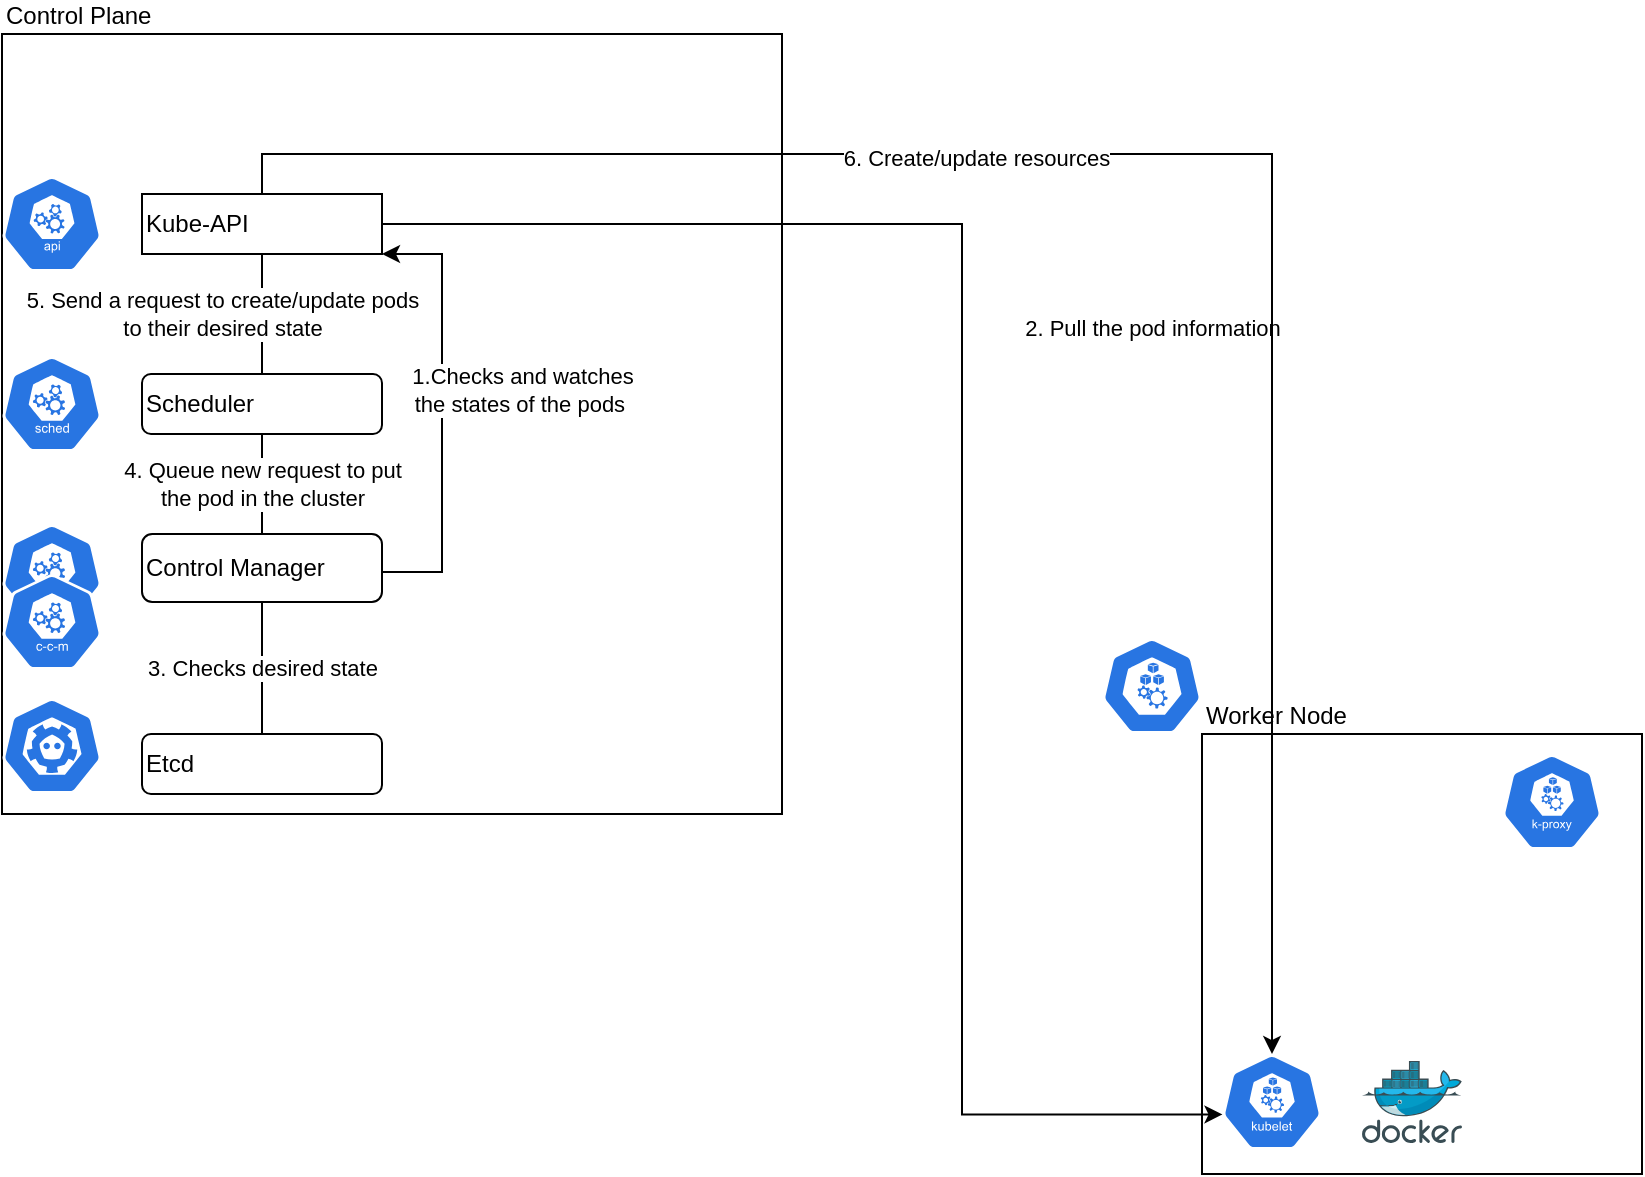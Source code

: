 <mxfile version="14.6.1" type="github"><diagram id="2pPbZx7r5vv4LkyDsVqA" name="Page-1"><mxGraphModel dx="1554" dy="912" grid="1" gridSize="10" guides="1" tooltips="1" connect="1" arrows="1" fold="1" page="1" pageScale="1" pageWidth="850" pageHeight="1100" math="0" shadow="0"><root><mxCell id="0"/><mxCell id="1" parent="0"/><mxCell id="LTGCYWWloz6R6lYwIclH-5" value="Control Plane" style="whiteSpace=wrap;html=1;aspect=fixed;align=left;labelPosition=center;verticalLabelPosition=top;verticalAlign=bottom;" vertex="1" parent="1"><mxGeometry x="20" y="160" width="390" height="390" as="geometry"/></mxCell><mxCell id="LTGCYWWloz6R6lYwIclH-6" value="Worker Node" style="whiteSpace=wrap;html=1;aspect=fixed;align=left;labelPosition=center;verticalLabelPosition=top;verticalAlign=bottom;" vertex="1" parent="1"><mxGeometry x="620" y="510" width="220" height="220" as="geometry"/></mxCell><mxCell id="LTGCYWWloz6R6lYwIclH-35" style="edgeStyle=orthogonalEdgeStyle;rounded=0;orthogonalLoop=1;jettySize=auto;html=1;entryX=0.005;entryY=0.63;entryDx=0;entryDy=0;entryPerimeter=0;" edge="1" parent="1" source="LTGCYWWloz6R6lYwIclH-7" target="LTGCYWWloz6R6lYwIclH-12"><mxGeometry relative="1" as="geometry"><Array as="points"><mxPoint x="500" y="255"/><mxPoint x="500" y="700"/></Array></mxGeometry></mxCell><mxCell id="LTGCYWWloz6R6lYwIclH-37" value="&lt;br&gt;2. Pull the pod information" style="edgeLabel;html=1;align=center;verticalAlign=middle;resizable=0;points=[];" vertex="1" connectable="0" parent="LTGCYWWloz6R6lYwIclH-35"><mxGeometry x="-0.198" y="-3" relative="1" as="geometry"><mxPoint x="98" y="-12" as="offset"/></mxGeometry></mxCell><mxCell id="LTGCYWWloz6R6lYwIclH-44" style="edgeStyle=orthogonalEdgeStyle;rounded=0;orthogonalLoop=1;jettySize=auto;html=1;entryX=0.5;entryY=0;entryDx=0;entryDy=0;entryPerimeter=0;endArrow=classic;endFill=1;" edge="1" parent="1" source="LTGCYWWloz6R6lYwIclH-7" target="LTGCYWWloz6R6lYwIclH-12"><mxGeometry relative="1" as="geometry"><Array as="points"><mxPoint x="150" y="220"/><mxPoint x="655" y="220"/></Array></mxGeometry></mxCell><mxCell id="LTGCYWWloz6R6lYwIclH-45" value="6. Create/update resources" style="edgeLabel;html=1;align=center;verticalAlign=middle;resizable=0;points=[];" vertex="1" connectable="0" parent="LTGCYWWloz6R6lYwIclH-44"><mxGeometry x="-0.227" y="-2" relative="1" as="geometry"><mxPoint as="offset"/></mxGeometry></mxCell><mxCell id="LTGCYWWloz6R6lYwIclH-7" value="&lt;span style=&quot;background-color: rgb(255 , 255 , 255)&quot;&gt;Kube-API&lt;/span&gt;" style="rounded=1;whiteSpace=wrap;html=1;align=left;arcSize=0;" vertex="1" parent="1"><mxGeometry x="90" y="240" width="120" height="30" as="geometry"/></mxCell><mxCell id="LTGCYWWloz6R6lYwIclH-42" style="edgeStyle=orthogonalEdgeStyle;rounded=0;orthogonalLoop=1;jettySize=auto;html=1;entryX=0.5;entryY=1;entryDx=0;entryDy=0;endArrow=none;endFill=0;" edge="1" parent="1" source="LTGCYWWloz6R6lYwIclH-8" target="LTGCYWWloz6R6lYwIclH-7"><mxGeometry relative="1" as="geometry"/></mxCell><mxCell id="LTGCYWWloz6R6lYwIclH-43" value="5. Send a request to create/update pods&lt;br&gt;to their desired state" style="edgeLabel;html=1;align=center;verticalAlign=middle;resizable=0;points=[];" vertex="1" connectable="0" parent="LTGCYWWloz6R6lYwIclH-42"><mxGeometry x="0.533" y="1" relative="1" as="geometry"><mxPoint x="-19" y="16" as="offset"/></mxGeometry></mxCell><mxCell id="LTGCYWWloz6R6lYwIclH-8" value="Scheduler" style="rounded=1;whiteSpace=wrap;html=1;align=left;" vertex="1" parent="1"><mxGeometry x="90" y="330" width="120" height="30" as="geometry"/></mxCell><mxCell id="LTGCYWWloz6R6lYwIclH-33" style="edgeStyle=orthogonalEdgeStyle;rounded=0;orthogonalLoop=1;jettySize=auto;html=1;exitX=1;exitY=0.5;exitDx=0;exitDy=0;entryX=1;entryY=1;entryDx=0;entryDy=0;" edge="1" parent="1" source="LTGCYWWloz6R6lYwIclH-9" target="LTGCYWWloz6R6lYwIclH-7"><mxGeometry relative="1" as="geometry"><mxPoint x="750" y="460" as="targetPoint"/><Array as="points"><mxPoint x="240" y="429"/><mxPoint x="240" y="270"/></Array></mxGeometry></mxCell><mxCell id="LTGCYWWloz6R6lYwIclH-34" value="1.Checks and watches&lt;br&gt;the states of the pods&amp;nbsp;" style="edgeLabel;html=1;align=center;verticalAlign=middle;resizable=0;points=[];" vertex="1" connectable="0" parent="LTGCYWWloz6R6lYwIclH-33"><mxGeometry x="-0.052" y="1" relative="1" as="geometry"><mxPoint x="41" y="-18" as="offset"/></mxGeometry></mxCell><mxCell id="LTGCYWWloz6R6lYwIclH-40" value="3. Checks desired state" style="edgeStyle=orthogonalEdgeStyle;rounded=0;orthogonalLoop=1;jettySize=auto;html=1;entryX=0.5;entryY=0;entryDx=0;entryDy=0;endArrow=none;endFill=0;" edge="1" parent="1" source="LTGCYWWloz6R6lYwIclH-9" target="LTGCYWWloz6R6lYwIclH-10"><mxGeometry relative="1" as="geometry"/></mxCell><mxCell id="LTGCYWWloz6R6lYwIclH-41" value="4. Queue new request to put&lt;br&gt;the pod in the cluster" style="edgeStyle=orthogonalEdgeStyle;rounded=0;orthogonalLoop=1;jettySize=auto;html=1;entryX=0.5;entryY=1;entryDx=0;entryDy=0;endArrow=none;endFill=0;" edge="1" parent="1" source="LTGCYWWloz6R6lYwIclH-9" target="LTGCYWWloz6R6lYwIclH-8"><mxGeometry relative="1" as="geometry"/></mxCell><mxCell id="LTGCYWWloz6R6lYwIclH-9" value="Control Manager" style="rounded=1;whiteSpace=wrap;html=1;align=left;" vertex="1" parent="1"><mxGeometry x="90" y="410" width="120" height="34" as="geometry"/></mxCell><mxCell id="LTGCYWWloz6R6lYwIclH-10" value="Etcd" style="rounded=1;whiteSpace=wrap;html=1;align=left;" vertex="1" parent="1"><mxGeometry x="90" y="510" width="120" height="30" as="geometry"/></mxCell><mxCell id="LTGCYWWloz6R6lYwIclH-11" value="" style="html=1;dashed=0;whitespace=wrap;fillColor=#2875E2;strokeColor=#ffffff;points=[[0.005,0.63,0],[0.1,0.2,0],[0.9,0.2,0],[0.5,0,0],[0.995,0.63,0],[0.72,0.99,0],[0.5,1,0],[0.28,0.99,0]];shape=mxgraph.kubernetes.icon;prIcon=etcd;align=left;" vertex="1" parent="1"><mxGeometry x="20" y="492" width="50" height="48" as="geometry"/></mxCell><mxCell id="LTGCYWWloz6R6lYwIclH-12" value="" style="html=1;dashed=0;whitespace=wrap;fillColor=#2875E2;strokeColor=#ffffff;points=[[0.005,0.63,0],[0.1,0.2,0],[0.9,0.2,0],[0.5,0,0],[0.995,0.63,0],[0.72,0.99,0],[0.5,1,0],[0.28,0.99,0]];shape=mxgraph.kubernetes.icon;prIcon=kubelet;align=left;" vertex="1" parent="1"><mxGeometry x="630" y="670" width="50" height="48" as="geometry"/></mxCell><mxCell id="LTGCYWWloz6R6lYwIclH-13" value="" style="aspect=fixed;html=1;points=[];align=center;image;fontSize=12;image=img/lib/mscae/Docker.svg;" vertex="1" parent="1"><mxGeometry x="700" y="673.5" width="50" height="41" as="geometry"/></mxCell><mxCell id="LTGCYWWloz6R6lYwIclH-14" value="" style="html=1;dashed=0;whitespace=wrap;fillColor=#2875E2;strokeColor=#ffffff;points=[[0.005,0.63,0],[0.1,0.2,0],[0.9,0.2,0],[0.5,0,0],[0.995,0.63,0],[0.72,0.99,0],[0.5,1,0],[0.28,0.99,0]];shape=mxgraph.kubernetes.icon;prIcon=k_proxy;align=left;" vertex="1" parent="1"><mxGeometry x="770" y="520" width="50" height="48" as="geometry"/></mxCell><mxCell id="LTGCYWWloz6R6lYwIclH-15" value="" style="html=1;dashed=0;whitespace=wrap;fillColor=#2875E2;strokeColor=#ffffff;points=[[0.005,0.63,0],[0.1,0.2,0],[0.9,0.2,0],[0.5,0,0],[0.995,0.63,0],[0.72,0.99,0],[0.5,1,0],[0.28,0.99,0]];shape=mxgraph.kubernetes.icon;prIcon=api;align=left;" vertex="1" parent="1"><mxGeometry x="20" y="231" width="50" height="48" as="geometry"/></mxCell><mxCell id="LTGCYWWloz6R6lYwIclH-16" value="" style="html=1;dashed=0;whitespace=wrap;fillColor=#2875E2;strokeColor=#ffffff;points=[[0.005,0.63,0],[0.1,0.2,0],[0.9,0.2,0],[0.5,0,0],[0.995,0.63,0],[0.72,0.99,0],[0.5,1,0],[0.28,0.99,0]];shape=mxgraph.kubernetes.icon;prIcon=node;align=left;" vertex="1" parent="1"><mxGeometry x="570" y="462" width="50" height="48" as="geometry"/></mxCell><mxCell id="LTGCYWWloz6R6lYwIclH-17" value="" style="html=1;dashed=0;whitespace=wrap;fillColor=#2875E2;strokeColor=#ffffff;points=[[0.005,0.63,0],[0.1,0.2,0],[0.9,0.2,0],[0.5,0,0],[0.995,0.63,0],[0.72,0.99,0],[0.5,1,0],[0.28,0.99,0]];shape=mxgraph.kubernetes.icon;prIcon=sched;align=left;" vertex="1" parent="1"><mxGeometry x="20" y="321" width="50" height="48" as="geometry"/></mxCell><mxCell id="LTGCYWWloz6R6lYwIclH-18" value="" style="html=1;dashed=0;whitespace=wrap;fillColor=#2875E2;strokeColor=#ffffff;points=[[0.005,0.63,0],[0.1,0.2,0],[0.9,0.2,0],[0.5,0,0],[0.995,0.63,0],[0.72,0.99,0],[0.5,1,0],[0.28,0.99,0]];shape=mxgraph.kubernetes.icon;prIcon=c_m;align=left;" vertex="1" parent="1"><mxGeometry x="20" y="405" width="50" height="48" as="geometry"/></mxCell><mxCell id="LTGCYWWloz6R6lYwIclH-24" value="" style="html=1;dashed=0;whitespace=wrap;fillColor=#2875E2;strokeColor=#ffffff;points=[[0.005,0.63,0],[0.1,0.2,0],[0.9,0.2,0],[0.5,0,0],[0.995,0.63,0],[0.72,0.99,0],[0.5,1,0],[0.28,0.99,0]];shape=mxgraph.kubernetes.icon;prIcon=c_c_m;align=left;" vertex="1" parent="1"><mxGeometry x="20" y="430" width="50" height="48" as="geometry"/></mxCell></root></mxGraphModel></diagram></mxfile>